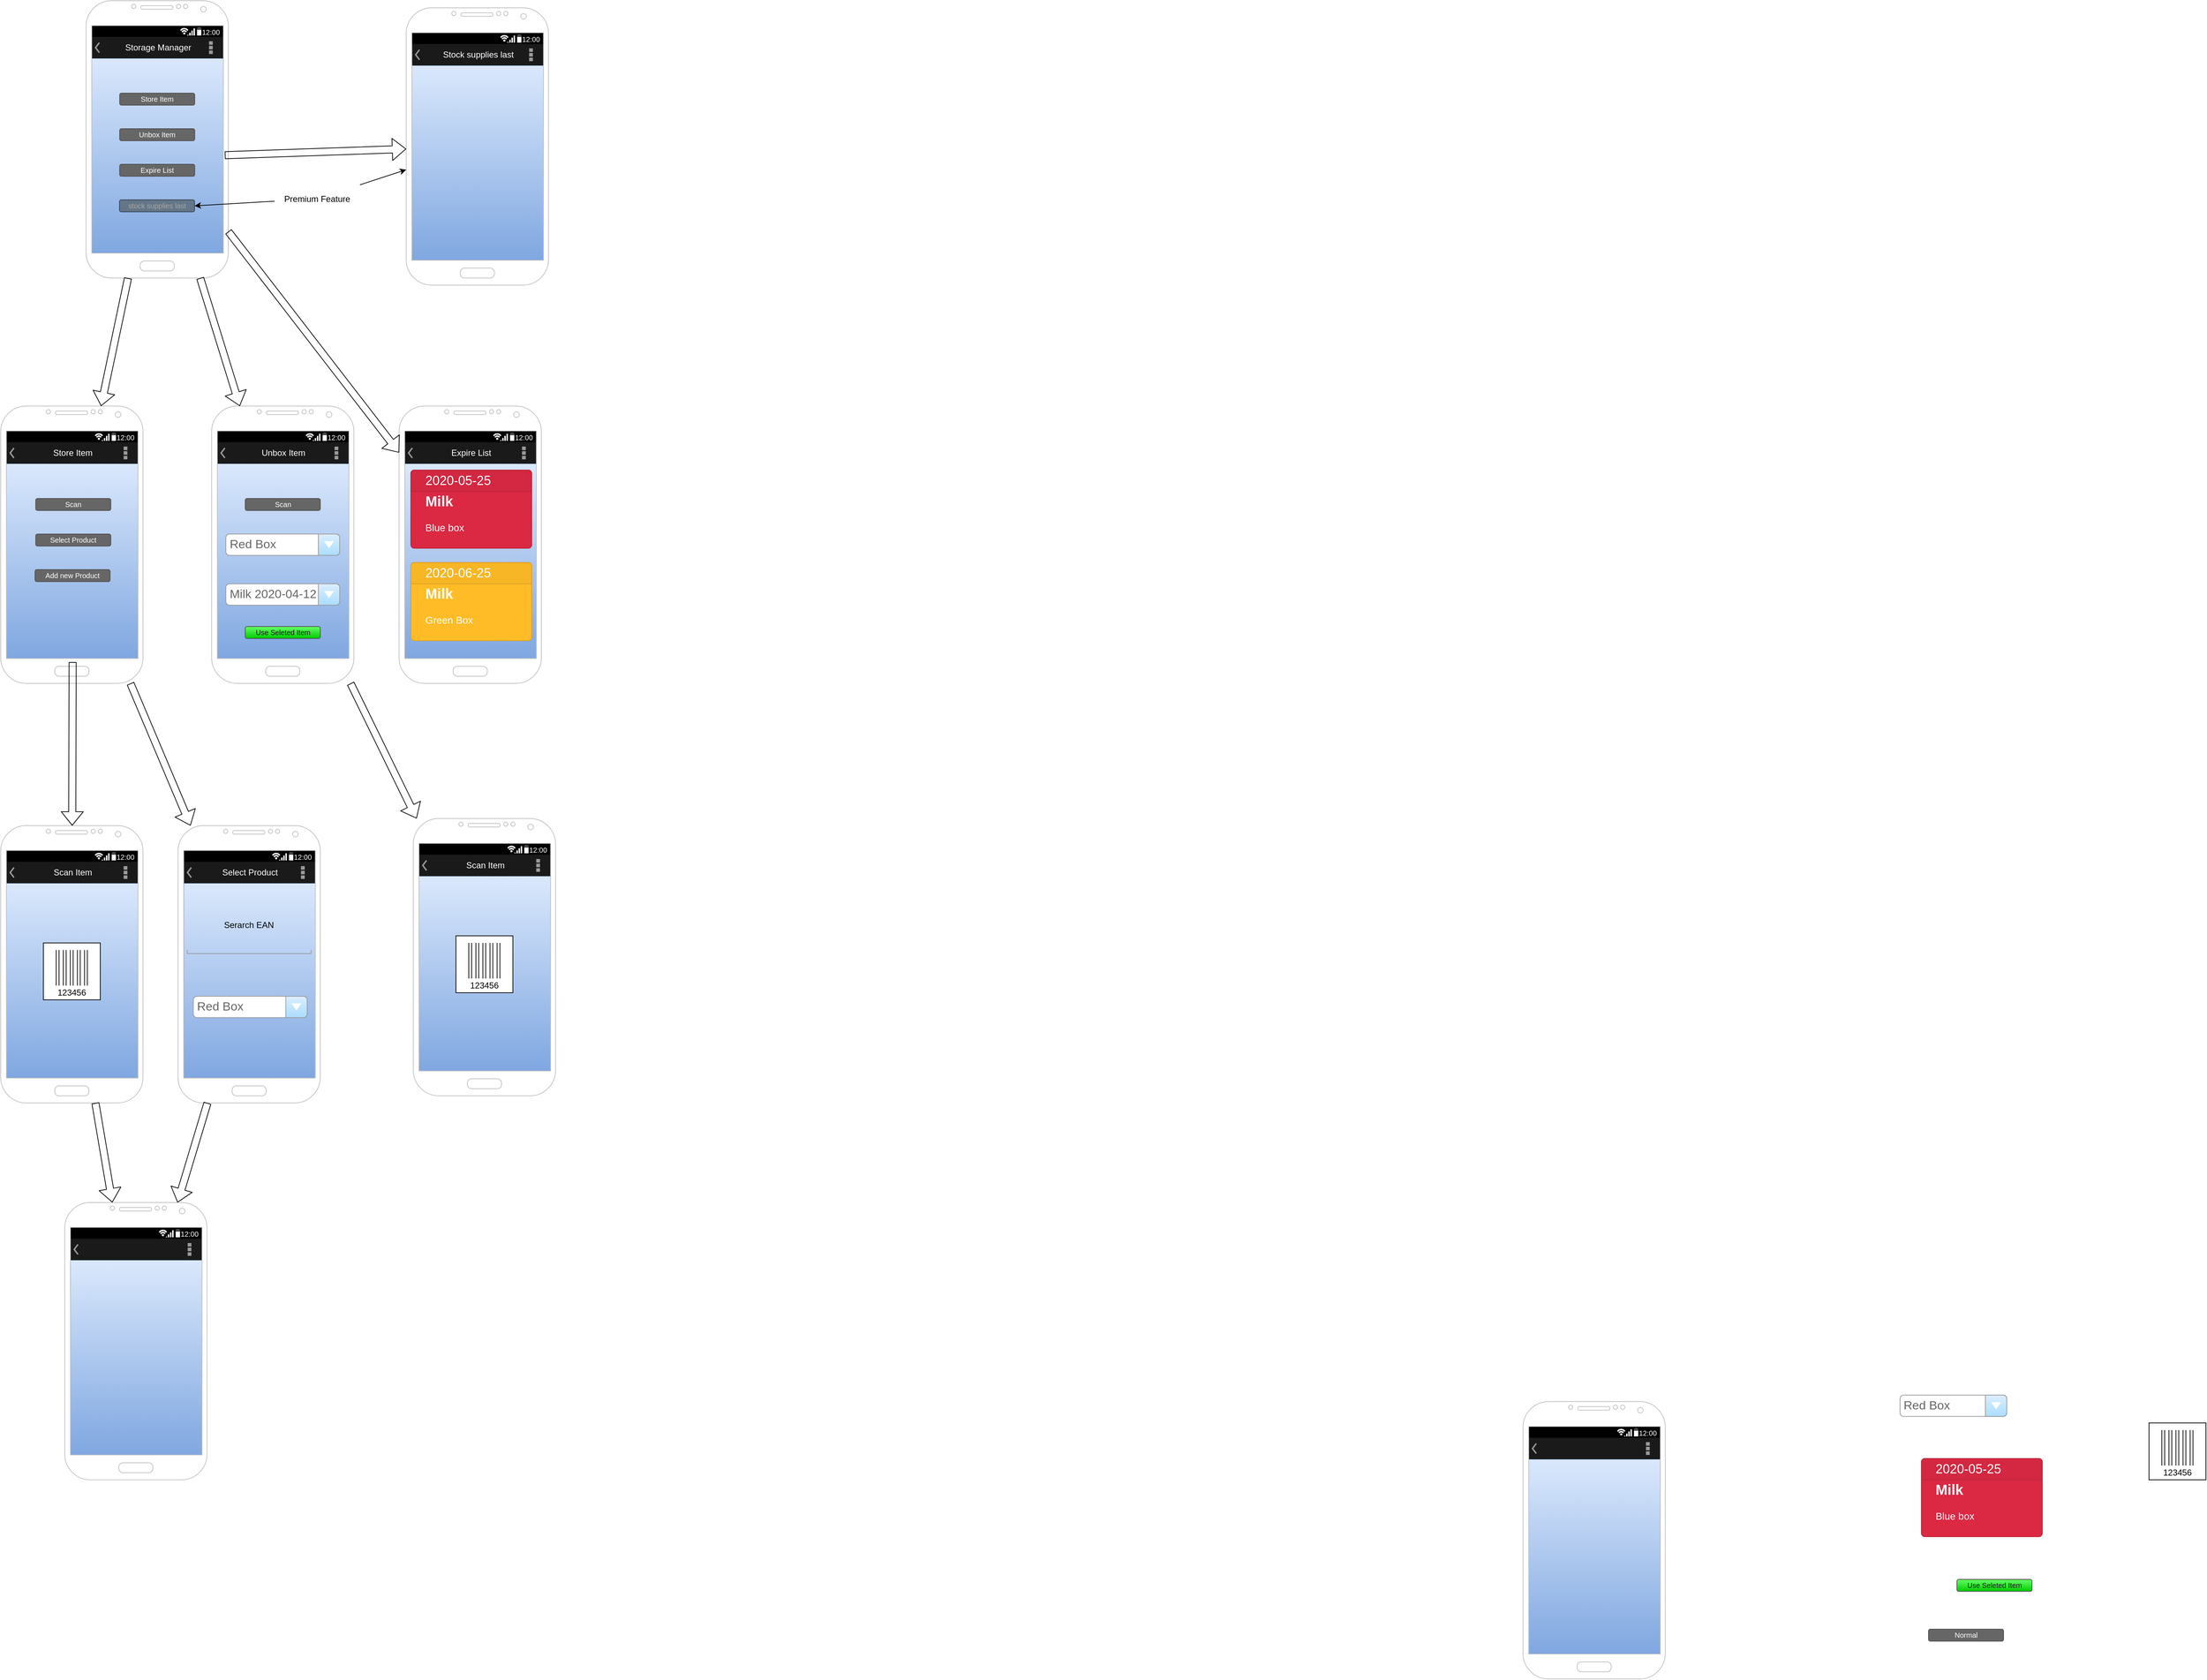<mxfile version="13.1.1" type="github">
  <diagram id="CHu45XtJOqBpzsB6C5ND" name="Page-1">
    <mxGraphModel dx="920" dy="540" grid="1" gridSize="10" guides="1" tooltips="1" connect="1" arrows="1" fold="1" page="1" pageScale="1" pageWidth="850" pageHeight="1100" math="0" shadow="0">
      <root>
        <mxCell id="0" />
        <mxCell id="1" parent="0" />
        <mxCell id="jTlXZSJkSVps8n7bUzwx-30" value="" style="group" parent="1" vertex="1" connectable="0">
          <mxGeometry x="2180" y="2010" width="200" height="390" as="geometry" />
        </mxCell>
        <mxCell id="jTlXZSJkSVps8n7bUzwx-28" value="" style="group" parent="jTlXZSJkSVps8n7bUzwx-30" vertex="1" connectable="0">
          <mxGeometry width="200" height="390" as="geometry" />
        </mxCell>
        <mxCell id="jTlXZSJkSVps8n7bUzwx-32" value="" style="verticalLabelPosition=bottom;verticalAlign=top;html=1;shadow=0;dashed=0;strokeWidth=1;shape=mxgraph.ios.iBgFlat;strokeColor=#6c8ebf;fillColor=#dae8fc;gradientColor=#7ea6e0;" parent="jTlXZSJkSVps8n7bUzwx-28" vertex="1">
          <mxGeometry x="8" y="81" width="187" height="279" as="geometry" />
        </mxCell>
        <mxCell id="jTlXZSJkSVps8n7bUzwx-29" value="" style="strokeWidth=1;html=1;shadow=0;dashed=0;shape=mxgraph.android.action_bar;fillColor=#1A1A1A;strokeColor=#c0c0c0;strokeWidth=2;fontColor=#FFFFFF;" parent="jTlXZSJkSVps8n7bUzwx-28" vertex="1">
          <mxGeometry x="8" y="51" width="185" height="30" as="geometry" />
        </mxCell>
        <mxCell id="jTlXZSJkSVps8n7bUzwx-27" value="" style="strokeWidth=1;html=1;shadow=0;dashed=0;shape=mxgraph.android.statusBar;align=center;fillColor=#000000;strokeColor=#ffffff;fontColor=#ffffff;fontSize=10;aspect=fixed;" parent="jTlXZSJkSVps8n7bUzwx-28" vertex="1">
          <mxGeometry x="8" y="35" width="185" height="15.92" as="geometry" />
        </mxCell>
        <mxCell id="jTlXZSJkSVps8n7bUzwx-26" value="" style="verticalLabelPosition=bottom;verticalAlign=top;html=1;shadow=0;dashed=0;strokeWidth=1;shape=mxgraph.android.phone2;strokeColor=#c0c0c0;" parent="jTlXZSJkSVps8n7bUzwx-28" vertex="1">
          <mxGeometry width="200" height="390" as="geometry" />
        </mxCell>
        <mxCell id="jTlXZSJkSVps8n7bUzwx-33" value="" style="group" parent="1" vertex="1" connectable="0">
          <mxGeometry x="160" y="40.0" width="393" height="493.44" as="geometry" />
        </mxCell>
        <mxCell id="jTlXZSJkSVps8n7bUzwx-34" value="" style="group" parent="jTlXZSJkSVps8n7bUzwx-33" vertex="1" connectable="0">
          <mxGeometry width="393" height="493.44" as="geometry" />
        </mxCell>
        <mxCell id="jTlXZSJkSVps8n7bUzwx-35" value="" style="verticalLabelPosition=bottom;verticalAlign=top;html=1;shadow=0;dashed=0;strokeWidth=1;shape=mxgraph.ios.iBgFlat;strokeColor=#6c8ebf;fillColor=#dae8fc;gradientColor=#7ea6e0;" parent="jTlXZSJkSVps8n7bUzwx-34" vertex="1">
          <mxGeometry x="8" y="81" width="187" height="279" as="geometry" />
        </mxCell>
        <mxCell id="jTlXZSJkSVps8n7bUzwx-36" value="Storage Manager" style="strokeWidth=1;html=1;shadow=0;dashed=0;shape=mxgraph.android.action_bar;fillColor=#1A1A1A;strokeColor=#c0c0c0;strokeWidth=2;fontColor=#FFFFFF;" parent="jTlXZSJkSVps8n7bUzwx-34" vertex="1">
          <mxGeometry x="8" y="51" width="185" height="30" as="geometry" />
        </mxCell>
        <mxCell id="jTlXZSJkSVps8n7bUzwx-37" value="" style="strokeWidth=1;html=1;shadow=0;dashed=0;shape=mxgraph.android.statusBar;align=center;fillColor=#000000;strokeColor=#ffffff;fontColor=#ffffff;fontSize=10;aspect=fixed;" parent="jTlXZSJkSVps8n7bUzwx-34" vertex="1">
          <mxGeometry x="8" y="35" width="185" height="15.92" as="geometry" />
        </mxCell>
        <mxCell id="jTlXZSJkSVps8n7bUzwx-38" value="" style="verticalLabelPosition=bottom;verticalAlign=top;html=1;shadow=0;dashed=0;strokeWidth=1;shape=mxgraph.android.phone2;strokeColor=#c0c0c0;" parent="jTlXZSJkSVps8n7bUzwx-34" vertex="1">
          <mxGeometry width="200" height="390" as="geometry" />
        </mxCell>
        <mxCell id="jTlXZSJkSVps8n7bUzwx-39" value="Store Item" style="rounded=1;html=1;shadow=0;dashed=0;whiteSpace=wrap;fontSize=10;fillColor=#666666;align=center;strokeColor=#4D4D4D;fontColor=#ffffff;" parent="jTlXZSJkSVps8n7bUzwx-34" vertex="1">
          <mxGeometry x="47.25" y="130" width="105.5" height="16.88" as="geometry" />
        </mxCell>
        <mxCell id="jTlXZSJkSVps8n7bUzwx-40" value="Unbox Item" style="rounded=1;html=1;shadow=0;dashed=0;whiteSpace=wrap;fontSize=10;fillColor=#666666;align=center;strokeColor=#4D4D4D;fontColor=#ffffff;" parent="jTlXZSJkSVps8n7bUzwx-34" vertex="1">
          <mxGeometry x="47.25" y="180" width="105.5" height="16.88" as="geometry" />
        </mxCell>
        <mxCell id="jTlXZSJkSVps8n7bUzwx-41" value="Expire List" style="rounded=1;html=1;shadow=0;dashed=0;whiteSpace=wrap;fontSize=10;fillColor=#666666;align=center;strokeColor=#4D4D4D;fontColor=#ffffff;" parent="jTlXZSJkSVps8n7bUzwx-34" vertex="1">
          <mxGeometry x="47.25" y="230" width="105.5" height="16.88" as="geometry" />
        </mxCell>
        <mxCell id="jTlXZSJkSVps8n7bUzwx-109" value="stock supplies last" style="rounded=1;html=1;shadow=0;dashed=0;whiteSpace=wrap;fontSize=10;fillColor=#647687;align=center;strokeColor=#314354;fontColor=#A6A6A6;" parent="jTlXZSJkSVps8n7bUzwx-34" vertex="1">
          <mxGeometry x="47" y="280" width="105.5" height="16.88" as="geometry" />
        </mxCell>
        <mxCell id="-AypvJcpfiliAvQutzib-17" value="Premium Feature" style="text;html=1;strokeColor=none;fillColor=none;align=center;verticalAlign=middle;whiteSpace=wrap;rounded=0;" vertex="1" parent="jTlXZSJkSVps8n7bUzwx-34">
          <mxGeometry x="265" y="220.0" width="120" height="117" as="geometry" />
        </mxCell>
        <mxCell id="-AypvJcpfiliAvQutzib-16" value="" style="endArrow=classic;html=1;entryX=1;entryY=0.5;entryDx=0;entryDy=0;" edge="1" parent="jTlXZSJkSVps8n7bUzwx-34" source="-AypvJcpfiliAvQutzib-17" target="jTlXZSJkSVps8n7bUzwx-109">
          <mxGeometry width="50" height="50" relative="1" as="geometry">
            <mxPoint x="-30" y="270" as="sourcePoint" />
            <mxPoint x="240" y="260" as="targetPoint" />
          </mxGeometry>
        </mxCell>
        <mxCell id="jTlXZSJkSVps8n7bUzwx-42" value="" style="group" parent="1" vertex="1" connectable="0">
          <mxGeometry x="40" y="610" width="200" height="390" as="geometry" />
        </mxCell>
        <mxCell id="jTlXZSJkSVps8n7bUzwx-43" value="" style="group" parent="jTlXZSJkSVps8n7bUzwx-42" vertex="1" connectable="0">
          <mxGeometry width="200" height="390" as="geometry" />
        </mxCell>
        <mxCell id="jTlXZSJkSVps8n7bUzwx-44" value="" style="verticalLabelPosition=bottom;verticalAlign=top;html=1;shadow=0;dashed=0;strokeWidth=1;shape=mxgraph.ios.iBgFlat;strokeColor=#6c8ebf;fillColor=#dae8fc;gradientColor=#7ea6e0;" parent="jTlXZSJkSVps8n7bUzwx-43" vertex="1">
          <mxGeometry x="8" y="81" width="187" height="279" as="geometry" />
        </mxCell>
        <mxCell id="jTlXZSJkSVps8n7bUzwx-45" value="Store Item" style="strokeWidth=1;html=1;shadow=0;dashed=0;shape=mxgraph.android.action_bar;fillColor=#1A1A1A;strokeColor=#c0c0c0;strokeWidth=2;fontColor=#FFFFFF;" parent="jTlXZSJkSVps8n7bUzwx-43" vertex="1">
          <mxGeometry x="8" y="51" width="185" height="30" as="geometry" />
        </mxCell>
        <mxCell id="jTlXZSJkSVps8n7bUzwx-46" value="" style="strokeWidth=1;html=1;shadow=0;dashed=0;shape=mxgraph.android.statusBar;align=center;fillColor=#000000;strokeColor=#ffffff;fontColor=#ffffff;fontSize=10;aspect=fixed;" parent="jTlXZSJkSVps8n7bUzwx-43" vertex="1">
          <mxGeometry x="8" y="35" width="185" height="15.92" as="geometry" />
        </mxCell>
        <mxCell id="jTlXZSJkSVps8n7bUzwx-47" value="" style="verticalLabelPosition=bottom;verticalAlign=top;html=1;shadow=0;dashed=0;strokeWidth=1;shape=mxgraph.android.phone2;strokeColor=#c0c0c0;" parent="jTlXZSJkSVps8n7bUzwx-43" vertex="1">
          <mxGeometry width="200" height="390" as="geometry" />
        </mxCell>
        <mxCell id="jTlXZSJkSVps8n7bUzwx-106" value="Scan" style="rounded=1;html=1;shadow=0;dashed=0;whiteSpace=wrap;fontSize=10;fillColor=#666666;align=center;strokeColor=#4D4D4D;fontColor=#ffffff;" parent="jTlXZSJkSVps8n7bUzwx-43" vertex="1">
          <mxGeometry x="49.25" y="130" width="105.5" height="16.88" as="geometry" />
        </mxCell>
        <mxCell id="jTlXZSJkSVps8n7bUzwx-107" value="Select Product" style="rounded=1;html=1;shadow=0;dashed=0;whiteSpace=wrap;fontSize=10;fillColor=#666666;align=center;strokeColor=#4D4D4D;fontColor=#ffffff;" parent="jTlXZSJkSVps8n7bUzwx-43" vertex="1">
          <mxGeometry x="49.25" y="180" width="105.5" height="16.88" as="geometry" />
        </mxCell>
        <mxCell id="jTlXZSJkSVps8n7bUzwx-108" value="Add new Product" style="rounded=1;html=1;shadow=0;dashed=0;whiteSpace=wrap;fontSize=10;fillColor=#666666;align=center;strokeColor=#4D4D4D;fontColor=#ffffff;" parent="jTlXZSJkSVps8n7bUzwx-43" vertex="1">
          <mxGeometry x="48.25" y="230" width="105.5" height="16.88" as="geometry" />
        </mxCell>
        <mxCell id="jTlXZSJkSVps8n7bUzwx-48" value="" style="group" parent="1" vertex="1" connectable="0">
          <mxGeometry x="336.5" y="610" width="200" height="390" as="geometry" />
        </mxCell>
        <mxCell id="jTlXZSJkSVps8n7bUzwx-49" value="" style="group" parent="jTlXZSJkSVps8n7bUzwx-48" vertex="1" connectable="0">
          <mxGeometry width="200" height="390" as="geometry" />
        </mxCell>
        <mxCell id="jTlXZSJkSVps8n7bUzwx-50" value="" style="verticalLabelPosition=bottom;verticalAlign=top;html=1;shadow=0;dashed=0;strokeWidth=1;shape=mxgraph.ios.iBgFlat;strokeColor=#6c8ebf;fillColor=#dae8fc;gradientColor=#7ea6e0;" parent="jTlXZSJkSVps8n7bUzwx-49" vertex="1">
          <mxGeometry x="8" y="81" width="187" height="279" as="geometry" />
        </mxCell>
        <mxCell id="jTlXZSJkSVps8n7bUzwx-51" value="Unbox Item" style="strokeWidth=1;html=1;shadow=0;dashed=0;shape=mxgraph.android.action_bar;fillColor=#1A1A1A;strokeColor=#c0c0c0;strokeWidth=2;fontColor=#FFFFFF;" parent="jTlXZSJkSVps8n7bUzwx-49" vertex="1">
          <mxGeometry x="8" y="51" width="185" height="30" as="geometry" />
        </mxCell>
        <mxCell id="jTlXZSJkSVps8n7bUzwx-52" value="" style="strokeWidth=1;html=1;shadow=0;dashed=0;shape=mxgraph.android.statusBar;align=center;fillColor=#000000;strokeColor=#ffffff;fontColor=#ffffff;fontSize=10;aspect=fixed;" parent="jTlXZSJkSVps8n7bUzwx-49" vertex="1">
          <mxGeometry x="8" y="35" width="185" height="15.92" as="geometry" />
        </mxCell>
        <mxCell id="jTlXZSJkSVps8n7bUzwx-53" value="" style="verticalLabelPosition=bottom;verticalAlign=top;html=1;shadow=0;dashed=0;strokeWidth=1;shape=mxgraph.android.phone2;strokeColor=#c0c0c0;" parent="jTlXZSJkSVps8n7bUzwx-49" vertex="1">
          <mxGeometry width="200" height="390" as="geometry" />
        </mxCell>
        <mxCell id="jTlXZSJkSVps8n7bUzwx-117" value="Scan" style="rounded=1;html=1;shadow=0;dashed=0;whiteSpace=wrap;fontSize=10;fillColor=#666666;align=center;strokeColor=#4D4D4D;fontColor=#ffffff;" parent="jTlXZSJkSVps8n7bUzwx-49" vertex="1">
          <mxGeometry x="47.25" y="130" width="105.5" height="16.88" as="geometry" />
        </mxCell>
        <mxCell id="jTlXZSJkSVps8n7bUzwx-31" value="Red Box" style="strokeWidth=1;shadow=0;dashed=0;align=center;html=1;shape=mxgraph.mockup.forms.comboBox;strokeColor=#999999;fillColor=#ddeeff;align=left;fillColor2=#aaddff;mainText=;fontColor=#666666;fontSize=17;spacingLeft=3;" parent="jTlXZSJkSVps8n7bUzwx-49" vertex="1">
          <mxGeometry x="20" y="180" width="160" height="30" as="geometry" />
        </mxCell>
        <mxCell id="jTlXZSJkSVps8n7bUzwx-127" value="Milk 2020-04-12" style="strokeWidth=1;shadow=0;dashed=0;align=center;html=1;shape=mxgraph.mockup.forms.comboBox;strokeColor=#999999;fillColor=#ddeeff;align=left;fillColor2=#aaddff;mainText=;fontColor=#666666;fontSize=17;spacingLeft=3;" parent="jTlXZSJkSVps8n7bUzwx-49" vertex="1">
          <mxGeometry x="20" y="250" width="160" height="30" as="geometry" />
        </mxCell>
        <mxCell id="jTlXZSJkSVps8n7bUzwx-128" value="Use Seleted Item" style="rounded=1;html=1;shadow=0;dashed=0;whiteSpace=wrap;fontSize=10;fillColor=#66FF66;align=center;strokeColor=#4D4D4D;fontColor=#1A1A1A;gradientColor=#00CC00;" parent="jTlXZSJkSVps8n7bUzwx-49" vertex="1">
          <mxGeometry x="47.25" y="310" width="105.5" height="16.88" as="geometry" />
        </mxCell>
        <mxCell id="jTlXZSJkSVps8n7bUzwx-54" value="" style="group" parent="1" vertex="1" connectable="0">
          <mxGeometry x="600" y="610" width="200" height="390" as="geometry" />
        </mxCell>
        <mxCell id="jTlXZSJkSVps8n7bUzwx-55" value="" style="group" parent="jTlXZSJkSVps8n7bUzwx-54" vertex="1" connectable="0">
          <mxGeometry width="200" height="390" as="geometry" />
        </mxCell>
        <mxCell id="jTlXZSJkSVps8n7bUzwx-56" value="" style="verticalLabelPosition=bottom;verticalAlign=top;html=1;shadow=0;dashed=0;strokeWidth=1;shape=mxgraph.ios.iBgFlat;strokeColor=#6c8ebf;fillColor=#dae8fc;gradientColor=#7ea6e0;" parent="jTlXZSJkSVps8n7bUzwx-55" vertex="1">
          <mxGeometry x="8" y="81" width="187" height="279" as="geometry" />
        </mxCell>
        <mxCell id="jTlXZSJkSVps8n7bUzwx-57" value="Expire List" style="strokeWidth=1;html=1;shadow=0;dashed=0;shape=mxgraph.android.action_bar;fillColor=#1A1A1A;strokeColor=#c0c0c0;strokeWidth=2;fontColor=#FFFFFF;" parent="jTlXZSJkSVps8n7bUzwx-55" vertex="1">
          <mxGeometry x="8" y="51" width="185" height="30" as="geometry" />
        </mxCell>
        <mxCell id="jTlXZSJkSVps8n7bUzwx-58" value="" style="strokeWidth=1;html=1;shadow=0;dashed=0;shape=mxgraph.android.statusBar;align=center;fillColor=#000000;strokeColor=#ffffff;fontColor=#ffffff;fontSize=10;aspect=fixed;" parent="jTlXZSJkSVps8n7bUzwx-55" vertex="1">
          <mxGeometry x="8" y="35" width="185" height="15.92" as="geometry" />
        </mxCell>
        <mxCell id="jTlXZSJkSVps8n7bUzwx-59" value="" style="verticalLabelPosition=bottom;verticalAlign=top;html=1;shadow=0;dashed=0;strokeWidth=1;shape=mxgraph.android.phone2;strokeColor=#c0c0c0;" parent="jTlXZSJkSVps8n7bUzwx-55" vertex="1">
          <mxGeometry width="200" height="390" as="geometry" />
        </mxCell>
        <mxCell id="jTlXZSJkSVps8n7bUzwx-118" value="&lt;b&gt;&lt;font style=&quot;font-size: 20px&quot;&gt;Milk&lt;/font&gt;&lt;/b&gt;&lt;br style=&quot;font-size: 14px&quot;&gt;&lt;br style=&quot;font-size: 14px&quot;&gt;Blue box" style="html=1;shadow=0;dashed=0;shape=mxgraph.bootstrap.rrect;rSize=5;strokeColor=#BA2239;html=1;whiteSpace=wrap;fillColor=#DB2843;fontColor=#ffffff;verticalAlign=bottom;align=left;spacing=20;spacingBottom=0;fontSize=14;" parent="jTlXZSJkSVps8n7bUzwx-55" vertex="1">
          <mxGeometry x="16.5" y="90" width="170" height="110" as="geometry" />
        </mxCell>
        <mxCell id="jTlXZSJkSVps8n7bUzwx-119" value="2020-05-25" style="html=1;shadow=0;dashed=0;shape=mxgraph.bootstrap.topButton;rSize=5;perimeter=none;whiteSpace=wrap;fillColor=#D42741;strokeColor=#BA2239;fontColor=#ffffff;resizeWidth=1;fontSize=18;align=left;spacing=20;" parent="jTlXZSJkSVps8n7bUzwx-118" vertex="1">
          <mxGeometry width="170" height="30" relative="1" as="geometry" />
        </mxCell>
        <mxCell id="jTlXZSJkSVps8n7bUzwx-124" value="&lt;b&gt;&lt;font style=&quot;font-size: 20px&quot;&gt;Milk&lt;/font&gt;&lt;/b&gt;&lt;br style=&quot;font-size: 14px&quot;&gt;&lt;br style=&quot;font-size: 14px&quot;&gt;Green Box" style="html=1;shadow=0;dashed=0;shape=mxgraph.bootstrap.rrect;rSize=5;strokeColor=#D89F20;html=1;whiteSpace=wrap;fillColor=#FFBC26;fontColor=#ffffff;verticalAlign=bottom;align=left;spacing=20;spacingBottom=0;fontSize=14;" parent="jTlXZSJkSVps8n7bUzwx-55" vertex="1">
          <mxGeometry x="16.5" y="220" width="170" height="110" as="geometry" />
        </mxCell>
        <mxCell id="jTlXZSJkSVps8n7bUzwx-125" value="2020-06-25" style="html=1;shadow=0;dashed=0;shape=mxgraph.bootstrap.topButton;rSize=5;perimeter=none;whiteSpace=wrap;fillColor=#F7B625;strokeColor=#D89F20;fontColor=#ffffff;resizeWidth=1;fontSize=18;align=left;spacing=20;" parent="jTlXZSJkSVps8n7bUzwx-124" vertex="1">
          <mxGeometry width="170" height="30" relative="1" as="geometry" />
        </mxCell>
        <mxCell id="jTlXZSJkSVps8n7bUzwx-60" value="" style="group" parent="1" vertex="1" connectable="0">
          <mxGeometry x="610" y="50" width="200" height="390" as="geometry" />
        </mxCell>
        <mxCell id="jTlXZSJkSVps8n7bUzwx-61" value="" style="group" parent="jTlXZSJkSVps8n7bUzwx-60" vertex="1" connectable="0">
          <mxGeometry width="200" height="390" as="geometry" />
        </mxCell>
        <mxCell id="jTlXZSJkSVps8n7bUzwx-62" value="" style="verticalLabelPosition=bottom;verticalAlign=top;html=1;shadow=0;dashed=0;strokeWidth=1;shape=mxgraph.ios.iBgFlat;strokeColor=#6c8ebf;fillColor=#dae8fc;gradientColor=#7ea6e0;" parent="jTlXZSJkSVps8n7bUzwx-61" vertex="1">
          <mxGeometry x="8" y="81" width="187" height="279" as="geometry" />
        </mxCell>
        <mxCell id="jTlXZSJkSVps8n7bUzwx-63" value="Stock supplies last" style="strokeWidth=1;html=1;shadow=0;dashed=0;shape=mxgraph.android.action_bar;fillColor=#1A1A1A;strokeColor=#c0c0c0;strokeWidth=2;fontColor=#FFFFFF;" parent="jTlXZSJkSVps8n7bUzwx-61" vertex="1">
          <mxGeometry x="8" y="51" width="185" height="30" as="geometry" />
        </mxCell>
        <mxCell id="jTlXZSJkSVps8n7bUzwx-64" value="" style="strokeWidth=1;html=1;shadow=0;dashed=0;shape=mxgraph.android.statusBar;align=center;fillColor=#000000;strokeColor=#ffffff;fontColor=#ffffff;fontSize=10;aspect=fixed;" parent="jTlXZSJkSVps8n7bUzwx-61" vertex="1">
          <mxGeometry x="8" y="35" width="185" height="15.92" as="geometry" />
        </mxCell>
        <mxCell id="jTlXZSJkSVps8n7bUzwx-65" value="" style="verticalLabelPosition=bottom;verticalAlign=top;html=1;shadow=0;dashed=0;strokeWidth=1;shape=mxgraph.android.phone2;strokeColor=#c0c0c0;" parent="jTlXZSJkSVps8n7bUzwx-61" vertex="1">
          <mxGeometry width="200" height="390" as="geometry" />
        </mxCell>
        <mxCell id="jTlXZSJkSVps8n7bUzwx-66" value="" style="group" parent="1" vertex="1" connectable="0">
          <mxGeometry x="40" y="1200" width="200" height="390" as="geometry" />
        </mxCell>
        <mxCell id="jTlXZSJkSVps8n7bUzwx-67" value="" style="group" parent="jTlXZSJkSVps8n7bUzwx-66" vertex="1" connectable="0">
          <mxGeometry width="200" height="390" as="geometry" />
        </mxCell>
        <mxCell id="jTlXZSJkSVps8n7bUzwx-68" value="" style="verticalLabelPosition=bottom;verticalAlign=top;html=1;shadow=0;dashed=0;strokeWidth=1;shape=mxgraph.ios.iBgFlat;strokeColor=#6c8ebf;fillColor=#dae8fc;gradientColor=#7ea6e0;" parent="jTlXZSJkSVps8n7bUzwx-67" vertex="1">
          <mxGeometry x="8" y="81" width="187" height="279" as="geometry" />
        </mxCell>
        <mxCell id="jTlXZSJkSVps8n7bUzwx-69" value="Scan Item" style="strokeWidth=1;html=1;shadow=0;dashed=0;shape=mxgraph.android.action_bar;fillColor=#1A1A1A;strokeColor=#c0c0c0;strokeWidth=2;fontColor=#FFFFFF;" parent="jTlXZSJkSVps8n7bUzwx-67" vertex="1">
          <mxGeometry x="8" y="51" width="185" height="30" as="geometry" />
        </mxCell>
        <mxCell id="jTlXZSJkSVps8n7bUzwx-70" value="" style="strokeWidth=1;html=1;shadow=0;dashed=0;shape=mxgraph.android.statusBar;align=center;fillColor=#000000;strokeColor=#ffffff;fontColor=#ffffff;fontSize=10;aspect=fixed;" parent="jTlXZSJkSVps8n7bUzwx-67" vertex="1">
          <mxGeometry x="8" y="35" width="185" height="15.92" as="geometry" />
        </mxCell>
        <mxCell id="jTlXZSJkSVps8n7bUzwx-71" value="" style="verticalLabelPosition=bottom;verticalAlign=top;html=1;shadow=0;dashed=0;strokeWidth=1;shape=mxgraph.android.phone2;strokeColor=#c0c0c0;" parent="jTlXZSJkSVps8n7bUzwx-67" vertex="1">
          <mxGeometry width="200" height="390" as="geometry" />
        </mxCell>
        <mxCell id="-AypvJcpfiliAvQutzib-44" value="" style="group" vertex="1" connectable="0" parent="jTlXZSJkSVps8n7bUzwx-67">
          <mxGeometry x="60" y="165" width="80" height="80" as="geometry" />
        </mxCell>
        <mxCell id="-AypvJcpfiliAvQutzib-45" value="" style="group" vertex="1" connectable="0" parent="-AypvJcpfiliAvQutzib-44">
          <mxGeometry width="80" height="80" as="geometry" />
        </mxCell>
        <mxCell id="-AypvJcpfiliAvQutzib-46" value="" style="group" vertex="1" connectable="0" parent="-AypvJcpfiliAvQutzib-45">
          <mxGeometry width="80" height="80" as="geometry" />
        </mxCell>
        <mxCell id="-AypvJcpfiliAvQutzib-47" value="" style="whiteSpace=wrap;html=1;aspect=fixed;" vertex="1" parent="-AypvJcpfiliAvQutzib-46">
          <mxGeometry width="80" height="80" as="geometry" />
        </mxCell>
        <mxCell id="-AypvJcpfiliAvQutzib-48" value="" style="shape=link;html=1;exitX=0.25;exitY=0.75;exitDx=0;exitDy=0;exitPerimeter=0;entryX=0.25;entryY=0.125;entryDx=0;entryDy=0;entryPerimeter=0;" edge="1" parent="-AypvJcpfiliAvQutzib-46" source="-AypvJcpfiliAvQutzib-47" target="-AypvJcpfiliAvQutzib-47">
          <mxGeometry width="50" height="50" relative="1" as="geometry">
            <mxPoint x="-80" y="70" as="sourcePoint" />
            <mxPoint x="-10" y="10" as="targetPoint" />
          </mxGeometry>
        </mxCell>
        <mxCell id="-AypvJcpfiliAvQutzib-49" value="" style="shape=link;html=1;exitX=0.25;exitY=0.75;exitDx=0;exitDy=0;exitPerimeter=0;entryX=0.25;entryY=0.125;entryDx=0;entryDy=0;entryPerimeter=0;" edge="1" parent="-AypvJcpfiliAvQutzib-46">
          <mxGeometry width="50" height="50" relative="1" as="geometry">
            <mxPoint x="30" y="60" as="sourcePoint" />
            <mxPoint x="30" y="10" as="targetPoint" />
          </mxGeometry>
        </mxCell>
        <mxCell id="-AypvJcpfiliAvQutzib-50" value="" style="shape=link;html=1;exitX=0.25;exitY=0.75;exitDx=0;exitDy=0;exitPerimeter=0;entryX=0.25;entryY=0.125;entryDx=0;entryDy=0;entryPerimeter=0;" edge="1" parent="-AypvJcpfiliAvQutzib-46">
          <mxGeometry width="50" height="50" relative="1" as="geometry">
            <mxPoint x="39.8" y="60" as="sourcePoint" />
            <mxPoint x="39.8" y="10" as="targetPoint" />
          </mxGeometry>
        </mxCell>
        <mxCell id="-AypvJcpfiliAvQutzib-51" value="" style="shape=link;html=1;exitX=0.25;exitY=0.75;exitDx=0;exitDy=0;exitPerimeter=0;entryX=0.25;entryY=0.125;entryDx=0;entryDy=0;entryPerimeter=0;" edge="1" parent="-AypvJcpfiliAvQutzib-46">
          <mxGeometry width="50" height="50" relative="1" as="geometry">
            <mxPoint x="49.8" y="60" as="sourcePoint" />
            <mxPoint x="49.8" y="10" as="targetPoint" />
          </mxGeometry>
        </mxCell>
        <mxCell id="-AypvJcpfiliAvQutzib-52" value="" style="shape=link;html=1;exitX=0.25;exitY=0.75;exitDx=0;exitDy=0;exitPerimeter=0;entryX=0.25;entryY=0.125;entryDx=0;entryDy=0;entryPerimeter=0;" edge="1" parent="-AypvJcpfiliAvQutzib-46">
          <mxGeometry width="50" height="50" relative="1" as="geometry">
            <mxPoint x="59.8" y="60" as="sourcePoint" />
            <mxPoint x="59.8" y="10" as="targetPoint" />
          </mxGeometry>
        </mxCell>
        <mxCell id="-AypvJcpfiliAvQutzib-53" value="123456" style="text;html=1;strokeColor=none;fillColor=none;align=center;verticalAlign=middle;whiteSpace=wrap;rounded=0;" vertex="1" parent="-AypvJcpfiliAvQutzib-46">
          <mxGeometry x="20" y="60" width="40" height="20" as="geometry" />
        </mxCell>
        <mxCell id="jTlXZSJkSVps8n7bUzwx-72" value="" style="group" parent="1" vertex="1" connectable="0">
          <mxGeometry x="130" y="1730" width="200" height="390" as="geometry" />
        </mxCell>
        <mxCell id="jTlXZSJkSVps8n7bUzwx-73" value="" style="group" parent="jTlXZSJkSVps8n7bUzwx-72" vertex="1" connectable="0">
          <mxGeometry width="200" height="390" as="geometry" />
        </mxCell>
        <mxCell id="jTlXZSJkSVps8n7bUzwx-74" value="" style="verticalLabelPosition=bottom;verticalAlign=top;html=1;shadow=0;dashed=0;strokeWidth=1;shape=mxgraph.ios.iBgFlat;strokeColor=#6c8ebf;fillColor=#dae8fc;gradientColor=#7ea6e0;" parent="jTlXZSJkSVps8n7bUzwx-73" vertex="1">
          <mxGeometry x="8" y="81" width="187" height="279" as="geometry" />
        </mxCell>
        <mxCell id="jTlXZSJkSVps8n7bUzwx-75" value="" style="strokeWidth=1;html=1;shadow=0;dashed=0;shape=mxgraph.android.action_bar;fillColor=#1A1A1A;strokeColor=#c0c0c0;strokeWidth=2;fontColor=#FFFFFF;" parent="jTlXZSJkSVps8n7bUzwx-73" vertex="1">
          <mxGeometry x="8" y="51" width="185" height="30" as="geometry" />
        </mxCell>
        <mxCell id="jTlXZSJkSVps8n7bUzwx-76" value="" style="strokeWidth=1;html=1;shadow=0;dashed=0;shape=mxgraph.android.statusBar;align=center;fillColor=#000000;strokeColor=#ffffff;fontColor=#ffffff;fontSize=10;aspect=fixed;" parent="jTlXZSJkSVps8n7bUzwx-73" vertex="1">
          <mxGeometry x="8" y="35" width="185" height="15.92" as="geometry" />
        </mxCell>
        <mxCell id="jTlXZSJkSVps8n7bUzwx-77" value="" style="verticalLabelPosition=bottom;verticalAlign=top;html=1;shadow=0;dashed=0;strokeWidth=1;shape=mxgraph.android.phone2;strokeColor=#c0c0c0;" parent="jTlXZSJkSVps8n7bUzwx-73" vertex="1">
          <mxGeometry width="200" height="390" as="geometry" />
        </mxCell>
        <mxCell id="jTlXZSJkSVps8n7bUzwx-102" value="" style="shape=flexArrow;endArrow=classic;html=1;" parent="1" source="jTlXZSJkSVps8n7bUzwx-38" target="jTlXZSJkSVps8n7bUzwx-47" edge="1">
          <mxGeometry width="50" height="50" relative="1" as="geometry">
            <mxPoint x="250" y="411" as="sourcePoint" />
            <mxPoint x="250" y="20" as="targetPoint" />
          </mxGeometry>
        </mxCell>
        <mxCell id="jTlXZSJkSVps8n7bUzwx-103" value="" style="shape=flexArrow;endArrow=classic;html=1;" parent="1" source="jTlXZSJkSVps8n7bUzwx-38" target="jTlXZSJkSVps8n7bUzwx-53" edge="1">
          <mxGeometry width="50" height="50" relative="1" as="geometry">
            <mxPoint x="440" y="530" as="sourcePoint" />
            <mxPoint x="490" y="480" as="targetPoint" />
          </mxGeometry>
        </mxCell>
        <mxCell id="jTlXZSJkSVps8n7bUzwx-104" value="" style="shape=flexArrow;endArrow=classic;html=1;" parent="1" source="jTlXZSJkSVps8n7bUzwx-38" target="jTlXZSJkSVps8n7bUzwx-59" edge="1">
          <mxGeometry width="50" height="50" relative="1" as="geometry">
            <mxPoint x="680" y="520" as="sourcePoint" />
            <mxPoint x="730" y="470" as="targetPoint" />
          </mxGeometry>
        </mxCell>
        <mxCell id="-AypvJcpfiliAvQutzib-13" value="" style="shape=flexArrow;endArrow=classic;html=1;" edge="1" parent="1" source="jTlXZSJkSVps8n7bUzwx-44" target="jTlXZSJkSVps8n7bUzwx-71">
          <mxGeometry width="50" height="50" relative="1" as="geometry">
            <mxPoint x="-550" y="740" as="sourcePoint" />
            <mxPoint x="1040" y="420" as="targetPoint" />
          </mxGeometry>
        </mxCell>
        <mxCell id="-AypvJcpfiliAvQutzib-14" value="" style="shape=flexArrow;endArrow=classic;html=1;" edge="1" parent="1" source="jTlXZSJkSVps8n7bUzwx-35" target="jTlXZSJkSVps8n7bUzwx-65">
          <mxGeometry width="50" height="50" relative="1" as="geometry">
            <mxPoint x="1197.088" y="400" as="sourcePoint" />
            <mxPoint x="1020" y="320" as="targetPoint" />
          </mxGeometry>
        </mxCell>
        <mxCell id="-AypvJcpfiliAvQutzib-15" value="" style="shape=flexArrow;endArrow=classic;html=1;" edge="1" parent="1" source="jTlXZSJkSVps8n7bUzwx-71" target="jTlXZSJkSVps8n7bUzwx-77">
          <mxGeometry width="50" height="50" relative="1" as="geometry">
            <mxPoint x="-490" y="1130" as="sourcePoint" />
            <mxPoint x="1570" y="420" as="targetPoint" />
          </mxGeometry>
        </mxCell>
        <mxCell id="jTlXZSJkSVps8n7bUzwx-126" value="Red Box" style="strokeWidth=1;shadow=0;dashed=0;align=center;html=1;shape=mxgraph.mockup.forms.comboBox;strokeColor=#999999;fillColor=#ddeeff;align=left;fillColor2=#aaddff;mainText=;fontColor=#666666;fontSize=17;spacingLeft=3;" parent="1" vertex="1">
          <mxGeometry x="2710" y="2000.92" width="150" height="30" as="geometry" />
        </mxCell>
        <mxCell id="jTlXZSJkSVps8n7bUzwx-122" value="&lt;b&gt;&lt;font style=&quot;font-size: 20px&quot;&gt;Milk&lt;/font&gt;&lt;/b&gt;&lt;br style=&quot;font-size: 14px&quot;&gt;&lt;br style=&quot;font-size: 14px&quot;&gt;Blue box" style="html=1;shadow=0;dashed=0;shape=mxgraph.bootstrap.rrect;rSize=5;strokeColor=#BA2239;html=1;whiteSpace=wrap;fillColor=#DB2843;fontColor=#ffffff;verticalAlign=bottom;align=left;spacing=20;spacingBottom=0;fontSize=14;" parent="1" vertex="1">
          <mxGeometry x="2740" y="2090" width="170" height="110" as="geometry" />
        </mxCell>
        <mxCell id="jTlXZSJkSVps8n7bUzwx-123" value="2020-05-25" style="html=1;shadow=0;dashed=0;shape=mxgraph.bootstrap.topButton;rSize=5;perimeter=none;whiteSpace=wrap;fillColor=#D42741;strokeColor=#BA2239;fontColor=#ffffff;resizeWidth=1;fontSize=18;align=left;spacing=20;" parent="jTlXZSJkSVps8n7bUzwx-122" vertex="1">
          <mxGeometry width="170" height="30" relative="1" as="geometry" />
        </mxCell>
        <mxCell id="jTlXZSJkSVps8n7bUzwx-129" value="Use Seleted Item" style="rounded=1;html=1;shadow=0;dashed=0;whiteSpace=wrap;fontSize=10;fillColor=#66FF66;align=center;strokeColor=#4D4D4D;fontColor=#1A1A1A;gradientColor=#00CC00;" parent="1" vertex="1">
          <mxGeometry x="2790" y="2260" width="105.5" height="16.88" as="geometry" />
        </mxCell>
        <mxCell id="jTlXZSJkSVps8n7bUzwx-110" value="Normal" style="rounded=1;html=1;shadow=0;dashed=0;whiteSpace=wrap;fontSize=10;fillColor=#666666;align=center;strokeColor=#4D4D4D;fontColor=#ffffff;" parent="1" vertex="1">
          <mxGeometry x="2750" y="2330" width="105.5" height="16.88" as="geometry" />
        </mxCell>
        <mxCell id="-AypvJcpfiliAvQutzib-29" value="" style="endArrow=classic;html=1;" edge="1" parent="1" source="-AypvJcpfiliAvQutzib-17" target="jTlXZSJkSVps8n7bUzwx-65">
          <mxGeometry width="50" height="50" relative="1" as="geometry">
            <mxPoint x="960" y="770" as="sourcePoint" />
            <mxPoint x="970" y="930" as="targetPoint" />
          </mxGeometry>
        </mxCell>
        <mxCell id="-AypvJcpfiliAvQutzib-42" value="" style="group" vertex="1" connectable="0" parent="1">
          <mxGeometry x="3060" y="2040" width="80" height="80" as="geometry" />
        </mxCell>
        <mxCell id="-AypvJcpfiliAvQutzib-41" value="" style="group" vertex="1" connectable="0" parent="-AypvJcpfiliAvQutzib-42">
          <mxGeometry width="80" height="80" as="geometry" />
        </mxCell>
        <mxCell id="-AypvJcpfiliAvQutzib-37" value="" style="group" vertex="1" connectable="0" parent="-AypvJcpfiliAvQutzib-41">
          <mxGeometry width="80" height="80" as="geometry" />
        </mxCell>
        <mxCell id="-AypvJcpfiliAvQutzib-30" value="" style="whiteSpace=wrap;html=1;aspect=fixed;" vertex="1" parent="-AypvJcpfiliAvQutzib-37">
          <mxGeometry width="80" height="80" as="geometry" />
        </mxCell>
        <mxCell id="-AypvJcpfiliAvQutzib-31" value="" style="shape=link;html=1;exitX=0.25;exitY=0.75;exitDx=0;exitDy=0;exitPerimeter=0;entryX=0.25;entryY=0.125;entryDx=0;entryDy=0;entryPerimeter=0;" edge="1" parent="-AypvJcpfiliAvQutzib-37" source="-AypvJcpfiliAvQutzib-30" target="-AypvJcpfiliAvQutzib-30">
          <mxGeometry width="50" height="50" relative="1" as="geometry">
            <mxPoint x="-80" y="70" as="sourcePoint" />
            <mxPoint x="-10" y="10" as="targetPoint" />
          </mxGeometry>
        </mxCell>
        <mxCell id="-AypvJcpfiliAvQutzib-32" value="" style="shape=link;html=1;exitX=0.25;exitY=0.75;exitDx=0;exitDy=0;exitPerimeter=0;entryX=0.25;entryY=0.125;entryDx=0;entryDy=0;entryPerimeter=0;" edge="1" parent="-AypvJcpfiliAvQutzib-37">
          <mxGeometry width="50" height="50" relative="1" as="geometry">
            <mxPoint x="30" y="60" as="sourcePoint" />
            <mxPoint x="30" y="10" as="targetPoint" />
          </mxGeometry>
        </mxCell>
        <mxCell id="-AypvJcpfiliAvQutzib-33" value="" style="shape=link;html=1;exitX=0.25;exitY=0.75;exitDx=0;exitDy=0;exitPerimeter=0;entryX=0.25;entryY=0.125;entryDx=0;entryDy=0;entryPerimeter=0;" edge="1" parent="-AypvJcpfiliAvQutzib-37">
          <mxGeometry width="50" height="50" relative="1" as="geometry">
            <mxPoint x="39.8" y="60" as="sourcePoint" />
            <mxPoint x="39.8" y="10" as="targetPoint" />
          </mxGeometry>
        </mxCell>
        <mxCell id="-AypvJcpfiliAvQutzib-34" value="" style="shape=link;html=1;exitX=0.25;exitY=0.75;exitDx=0;exitDy=0;exitPerimeter=0;entryX=0.25;entryY=0.125;entryDx=0;entryDy=0;entryPerimeter=0;" edge="1" parent="-AypvJcpfiliAvQutzib-37">
          <mxGeometry width="50" height="50" relative="1" as="geometry">
            <mxPoint x="49.8" y="60" as="sourcePoint" />
            <mxPoint x="49.8" y="10" as="targetPoint" />
          </mxGeometry>
        </mxCell>
        <mxCell id="-AypvJcpfiliAvQutzib-35" value="" style="shape=link;html=1;exitX=0.25;exitY=0.75;exitDx=0;exitDy=0;exitPerimeter=0;entryX=0.25;entryY=0.125;entryDx=0;entryDy=0;entryPerimeter=0;" edge="1" parent="-AypvJcpfiliAvQutzib-37">
          <mxGeometry width="50" height="50" relative="1" as="geometry">
            <mxPoint x="59.8" y="60" as="sourcePoint" />
            <mxPoint x="59.8" y="10" as="targetPoint" />
          </mxGeometry>
        </mxCell>
        <mxCell id="-AypvJcpfiliAvQutzib-36" value="123456" style="text;html=1;strokeColor=none;fillColor=none;align=center;verticalAlign=middle;whiteSpace=wrap;rounded=0;" vertex="1" parent="-AypvJcpfiliAvQutzib-37">
          <mxGeometry x="20" y="60" width="40" height="20" as="geometry" />
        </mxCell>
        <mxCell id="-AypvJcpfiliAvQutzib-54" value="" style="group" vertex="1" connectable="0" parent="1">
          <mxGeometry x="289.25" y="1200" width="200" height="390" as="geometry" />
        </mxCell>
        <mxCell id="-AypvJcpfiliAvQutzib-55" value="" style="group" vertex="1" connectable="0" parent="-AypvJcpfiliAvQutzib-54">
          <mxGeometry width="200" height="390" as="geometry" />
        </mxCell>
        <mxCell id="-AypvJcpfiliAvQutzib-56" value="" style="verticalLabelPosition=bottom;verticalAlign=top;html=1;shadow=0;dashed=0;strokeWidth=1;shape=mxgraph.ios.iBgFlat;strokeColor=#6c8ebf;fillColor=#dae8fc;gradientColor=#7ea6e0;" vertex="1" parent="-AypvJcpfiliAvQutzib-55">
          <mxGeometry x="8" y="81" width="187" height="279" as="geometry" />
        </mxCell>
        <mxCell id="-AypvJcpfiliAvQutzib-57" value="Select Product" style="strokeWidth=1;html=1;shadow=0;dashed=0;shape=mxgraph.android.action_bar;fillColor=#1A1A1A;strokeColor=#c0c0c0;strokeWidth=2;fontColor=#FFFFFF;" vertex="1" parent="-AypvJcpfiliAvQutzib-55">
          <mxGeometry x="8" y="51" width="185" height="30" as="geometry" />
        </mxCell>
        <mxCell id="-AypvJcpfiliAvQutzib-58" value="" style="strokeWidth=1;html=1;shadow=0;dashed=0;shape=mxgraph.android.statusBar;align=center;fillColor=#000000;strokeColor=#ffffff;fontColor=#ffffff;fontSize=10;aspect=fixed;" vertex="1" parent="-AypvJcpfiliAvQutzib-55">
          <mxGeometry x="8" y="35" width="185" height="15.92" as="geometry" />
        </mxCell>
        <mxCell id="-AypvJcpfiliAvQutzib-59" value="" style="verticalLabelPosition=bottom;verticalAlign=top;html=1;shadow=0;dashed=0;strokeWidth=1;shape=mxgraph.android.phone2;strokeColor=#c0c0c0;" vertex="1" parent="-AypvJcpfiliAvQutzib-55">
          <mxGeometry width="200" height="390" as="geometry" />
        </mxCell>
        <mxCell id="-AypvJcpfiliAvQutzib-82" value="Serarch EAN" style="text;html=1;strokeColor=none;fillColor=none;align=center;verticalAlign=middle;whiteSpace=wrap;rounded=0;fontSize=12;" vertex="1" parent="-AypvJcpfiliAvQutzib-55">
          <mxGeometry x="55" y="130" width="90" height="20" as="geometry" />
        </mxCell>
        <mxCell id="-AypvJcpfiliAvQutzib-83" value="Red Box" style="strokeWidth=1;shadow=0;dashed=0;align=center;html=1;shape=mxgraph.mockup.forms.comboBox;strokeColor=#999999;fillColor=#ddeeff;align=left;fillColor2=#aaddff;mainText=;fontColor=#666666;fontSize=17;spacingLeft=3;" vertex="1" parent="-AypvJcpfiliAvQutzib-55">
          <mxGeometry x="21.5" y="240" width="160" height="30" as="geometry" />
        </mxCell>
        <mxCell id="-AypvJcpfiliAvQutzib-88" value="" style="strokeWidth=1;html=1;shadow=0;dashed=0;shape=mxgraph.android.textfield;align=center;strokeColor=#999999;pointerEvents=1;fontSize=30;" vertex="1" parent="-AypvJcpfiliAvQutzib-55">
          <mxGeometry x="13" y="150" width="174" height="30" as="geometry" />
        </mxCell>
        <mxCell id="-AypvJcpfiliAvQutzib-60" value="" style="shape=flexArrow;endArrow=classic;html=1;" edge="1" parent="1" source="jTlXZSJkSVps8n7bUzwx-47" target="-AypvJcpfiliAvQutzib-59">
          <mxGeometry width="50" height="50" relative="1" as="geometry">
            <mxPoint x="-360" y="890" as="sourcePoint" />
            <mxPoint x="-310" y="840" as="targetPoint" />
          </mxGeometry>
        </mxCell>
        <mxCell id="-AypvJcpfiliAvQutzib-61" value="" style="shape=flexArrow;endArrow=classic;html=1;" edge="1" parent="1" source="-AypvJcpfiliAvQutzib-59" target="jTlXZSJkSVps8n7bUzwx-77">
          <mxGeometry width="50" height="50" relative="1" as="geometry">
            <mxPoint x="-280" y="1160" as="sourcePoint" />
            <mxPoint x="-230" y="1110" as="targetPoint" />
          </mxGeometry>
        </mxCell>
        <mxCell id="-AypvJcpfiliAvQutzib-64" value="" style="group" vertex="1" connectable="0" parent="1">
          <mxGeometry x="620" y="1190" width="200" height="390" as="geometry" />
        </mxCell>
        <mxCell id="-AypvJcpfiliAvQutzib-65" value="" style="group" vertex="1" connectable="0" parent="-AypvJcpfiliAvQutzib-64">
          <mxGeometry width="200" height="390" as="geometry" />
        </mxCell>
        <mxCell id="-AypvJcpfiliAvQutzib-66" value="" style="verticalLabelPosition=bottom;verticalAlign=top;html=1;shadow=0;dashed=0;strokeWidth=1;shape=mxgraph.ios.iBgFlat;strokeColor=#6c8ebf;fillColor=#dae8fc;gradientColor=#7ea6e0;" vertex="1" parent="-AypvJcpfiliAvQutzib-65">
          <mxGeometry x="8" y="81" width="187" height="279" as="geometry" />
        </mxCell>
        <mxCell id="-AypvJcpfiliAvQutzib-67" value="Scan Item" style="strokeWidth=1;html=1;shadow=0;dashed=0;shape=mxgraph.android.action_bar;fillColor=#1A1A1A;strokeColor=#c0c0c0;strokeWidth=2;fontColor=#FFFFFF;" vertex="1" parent="-AypvJcpfiliAvQutzib-65">
          <mxGeometry x="8" y="51" width="185" height="30" as="geometry" />
        </mxCell>
        <mxCell id="-AypvJcpfiliAvQutzib-68" value="" style="strokeWidth=1;html=1;shadow=0;dashed=0;shape=mxgraph.android.statusBar;align=center;fillColor=#000000;strokeColor=#ffffff;fontColor=#ffffff;fontSize=10;aspect=fixed;" vertex="1" parent="-AypvJcpfiliAvQutzib-65">
          <mxGeometry x="8" y="35" width="185" height="15.92" as="geometry" />
        </mxCell>
        <mxCell id="-AypvJcpfiliAvQutzib-69" value="" style="verticalLabelPosition=bottom;verticalAlign=top;html=1;shadow=0;dashed=0;strokeWidth=1;shape=mxgraph.android.phone2;strokeColor=#c0c0c0;" vertex="1" parent="-AypvJcpfiliAvQutzib-65">
          <mxGeometry width="200" height="390" as="geometry" />
        </mxCell>
        <mxCell id="-AypvJcpfiliAvQutzib-70" value="" style="group" vertex="1" connectable="0" parent="-AypvJcpfiliAvQutzib-65">
          <mxGeometry x="60" y="165" width="80" height="80" as="geometry" />
        </mxCell>
        <mxCell id="-AypvJcpfiliAvQutzib-71" value="" style="group" vertex="1" connectable="0" parent="-AypvJcpfiliAvQutzib-70">
          <mxGeometry width="80" height="80" as="geometry" />
        </mxCell>
        <mxCell id="-AypvJcpfiliAvQutzib-72" value="" style="group" vertex="1" connectable="0" parent="-AypvJcpfiliAvQutzib-71">
          <mxGeometry width="80" height="80" as="geometry" />
        </mxCell>
        <mxCell id="-AypvJcpfiliAvQutzib-73" value="" style="whiteSpace=wrap;html=1;aspect=fixed;" vertex="1" parent="-AypvJcpfiliAvQutzib-72">
          <mxGeometry width="80" height="80" as="geometry" />
        </mxCell>
        <mxCell id="-AypvJcpfiliAvQutzib-74" value="" style="shape=link;html=1;exitX=0.25;exitY=0.75;exitDx=0;exitDy=0;exitPerimeter=0;entryX=0.25;entryY=0.125;entryDx=0;entryDy=0;entryPerimeter=0;" edge="1" parent="-AypvJcpfiliAvQutzib-72" source="-AypvJcpfiliAvQutzib-73" target="-AypvJcpfiliAvQutzib-73">
          <mxGeometry width="50" height="50" relative="1" as="geometry">
            <mxPoint x="-80" y="70" as="sourcePoint" />
            <mxPoint x="-10" y="10" as="targetPoint" />
          </mxGeometry>
        </mxCell>
        <mxCell id="-AypvJcpfiliAvQutzib-75" value="" style="shape=link;html=1;exitX=0.25;exitY=0.75;exitDx=0;exitDy=0;exitPerimeter=0;entryX=0.25;entryY=0.125;entryDx=0;entryDy=0;entryPerimeter=0;" edge="1" parent="-AypvJcpfiliAvQutzib-72">
          <mxGeometry width="50" height="50" relative="1" as="geometry">
            <mxPoint x="30" y="60" as="sourcePoint" />
            <mxPoint x="30" y="10" as="targetPoint" />
          </mxGeometry>
        </mxCell>
        <mxCell id="-AypvJcpfiliAvQutzib-76" value="" style="shape=link;html=1;exitX=0.25;exitY=0.75;exitDx=0;exitDy=0;exitPerimeter=0;entryX=0.25;entryY=0.125;entryDx=0;entryDy=0;entryPerimeter=0;" edge="1" parent="-AypvJcpfiliAvQutzib-72">
          <mxGeometry width="50" height="50" relative="1" as="geometry">
            <mxPoint x="39.8" y="60" as="sourcePoint" />
            <mxPoint x="39.8" y="10" as="targetPoint" />
          </mxGeometry>
        </mxCell>
        <mxCell id="-AypvJcpfiliAvQutzib-77" value="" style="shape=link;html=1;exitX=0.25;exitY=0.75;exitDx=0;exitDy=0;exitPerimeter=0;entryX=0.25;entryY=0.125;entryDx=0;entryDy=0;entryPerimeter=0;" edge="1" parent="-AypvJcpfiliAvQutzib-72">
          <mxGeometry width="50" height="50" relative="1" as="geometry">
            <mxPoint x="49.8" y="60" as="sourcePoint" />
            <mxPoint x="49.8" y="10" as="targetPoint" />
          </mxGeometry>
        </mxCell>
        <mxCell id="-AypvJcpfiliAvQutzib-78" value="" style="shape=link;html=1;exitX=0.25;exitY=0.75;exitDx=0;exitDy=0;exitPerimeter=0;entryX=0.25;entryY=0.125;entryDx=0;entryDy=0;entryPerimeter=0;" edge="1" parent="-AypvJcpfiliAvQutzib-72">
          <mxGeometry width="50" height="50" relative="1" as="geometry">
            <mxPoint x="59.8" y="60" as="sourcePoint" />
            <mxPoint x="59.8" y="10" as="targetPoint" />
          </mxGeometry>
        </mxCell>
        <mxCell id="-AypvJcpfiliAvQutzib-79" value="123456" style="text;html=1;strokeColor=none;fillColor=none;align=center;verticalAlign=middle;whiteSpace=wrap;rounded=0;" vertex="1" parent="-AypvJcpfiliAvQutzib-72">
          <mxGeometry x="20" y="60" width="40" height="20" as="geometry" />
        </mxCell>
        <mxCell id="-AypvJcpfiliAvQutzib-80" value="" style="shape=flexArrow;endArrow=classic;html=1;fontSize=30;" edge="1" parent="1" source="jTlXZSJkSVps8n7bUzwx-53" target="-AypvJcpfiliAvQutzib-69">
          <mxGeometry width="50" height="50" relative="1" as="geometry">
            <mxPoint x="-60" y="1620" as="sourcePoint" />
            <mxPoint x="-10" y="1570" as="targetPoint" />
          </mxGeometry>
        </mxCell>
      </root>
    </mxGraphModel>
  </diagram>
</mxfile>
